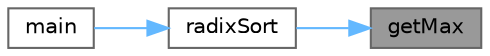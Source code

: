 digraph "getMax"
{
 // LATEX_PDF_SIZE
  bgcolor="transparent";
  edge [fontname=Helvetica,fontsize=10,labelfontname=Helvetica,labelfontsize=10];
  node [fontname=Helvetica,fontsize=10,shape=box,height=0.2,width=0.4];
  rankdir="RL";
  Node1 [id="Node000001",label="getMax",height=0.2,width=0.4,color="gray40", fillcolor="grey60", style="filled", fontcolor="black",tooltip="getMax This function will find the max integer in an array"];
  Node1 -> Node2 [id="edge3_Node000001_Node000002",dir="back",color="steelblue1",style="solid",tooltip=" "];
  Node2 [id="Node000002",label="radixSort",height=0.2,width=0.4,color="grey40", fillcolor="white", style="filled",URL="$main_8cpp.html#a08c15d63cf3fc7702bfb471b9e7014c9",tooltip="Radix Sort This function will sort an integer array by use of a Radix sort."];
  Node2 -> Node3 [id="edge4_Node000002_Node000003",dir="back",color="steelblue1",style="solid",tooltip=" "];
  Node3 [id="Node000003",label="main",height=0.2,width=0.4,color="grey40", fillcolor="white", style="filled",URL="$main_8cpp.html#ae66f6b31b5ad750f1fe042a706a4e3d4",tooltip=" "];
}
